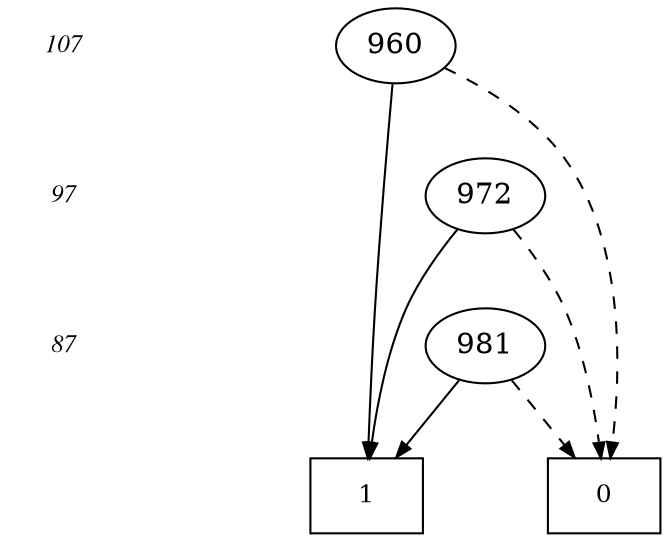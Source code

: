 digraph BDD {
center = true;
{ rank = same; { node [style=invis]; "T" };
 { node [shape=box,fontsize=12]; "0"; }
  { node [shape=box,fontsize=12]; "1"; }
}
{ rank=same; { node [shape=plaintext,fontname="Times Italic",fontsize=12] "107" };"960";}
{ rank=same; { node [shape=plaintext,fontname="Times Italic",fontsize=12] "97" };"972";}
{ rank=same; { node [shape=plaintext,fontname="Times Italic",fontsize=12] "87" };"981";}
edge [style = invis]; {"107" -> "97" -> "87" -> "T"; }
"960" -> "1" [style=solid,arrowsize=".75"];
"960" -> "0" [style=dashed,arrowsize=".75"];
"972" -> "1" [style=solid,arrowsize=".75"];
"972" -> "0" [style=dashed,arrowsize=".75"];
"981" -> "1" [style=solid,arrowsize=".75"];
"981" -> "0" [style=dashed,arrowsize=".75"];
}
